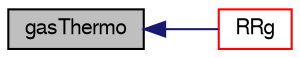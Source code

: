 digraph "gasThermo"
{
  bgcolor="transparent";
  edge [fontname="FreeSans",fontsize="10",labelfontname="FreeSans",labelfontsize="10"];
  node [fontname="FreeSans",fontsize="10",shape=record];
  rankdir="LR";
  Node113 [label="gasThermo",height=0.2,width=0.4,color="black", fillcolor="grey75", style="filled", fontcolor="black"];
  Node113 -> Node114 [dir="back",color="midnightblue",fontsize="10",style="solid",fontname="FreeSans"];
  Node114 [label="RRg",height=0.2,width=0.4,color="red",URL="$a30190.html#aa4bef2041968a6be5819f11d53398d64",tooltip="Write access to source terms for gases. "];
}
